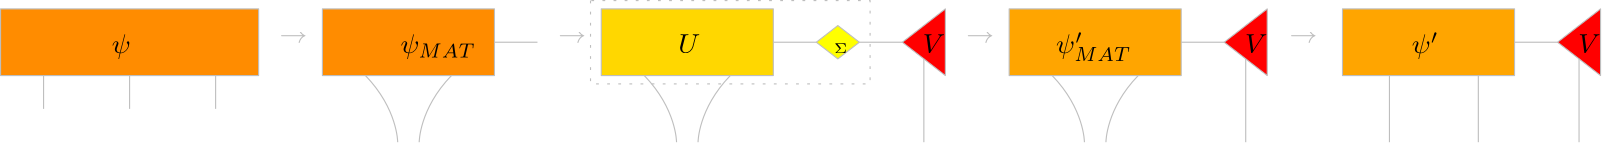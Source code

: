 <?xml version="1.0"?>
<!DOCTYPE ipe SYSTEM "ipe.dtd">
<ipe version="70218" creator="Ipe 7.2.24">
<info created="D:20210502201752" modified="D:20210510165548"/>
<ipestyle name="basic">
<symbol name="arrow/arc(spx)">
<path stroke="sym-stroke" fill="sym-stroke" pen="sym-pen">
0 0 m
-1 0.333 l
-1 -0.333 l
h
</path>
</symbol>
<symbol name="arrow/farc(spx)">
<path stroke="sym-stroke" fill="white" pen="sym-pen">
0 0 m
-1 0.333 l
-1 -0.333 l
h
</path>
</symbol>
<symbol name="arrow/ptarc(spx)">
<path stroke="sym-stroke" fill="sym-stroke" pen="sym-pen">
0 0 m
-1 0.333 l
-0.8 0 l
-1 -0.333 l
h
</path>
</symbol>
<symbol name="arrow/fptarc(spx)">
<path stroke="sym-stroke" fill="white" pen="sym-pen">
0 0 m
-1 0.333 l
-0.8 0 l
-1 -0.333 l
h
</path>
</symbol>
<symbol name="mark/circle(sx)" transformations="translations">
<path fill="sym-stroke">
0.6 0 0 0.6 0 0 e
0.4 0 0 0.4 0 0 e
</path>
</symbol>
<symbol name="mark/disk(sx)" transformations="translations">
<path fill="sym-stroke">
0.6 0 0 0.6 0 0 e
</path>
</symbol>
<symbol name="mark/fdisk(sfx)" transformations="translations">
<group>
<path fill="sym-fill">
0.5 0 0 0.5 0 0 e
</path>
<path fill="sym-stroke" fillrule="eofill">
0.6 0 0 0.6 0 0 e
0.4 0 0 0.4 0 0 e
</path>
</group>
</symbol>
<symbol name="mark/box(sx)" transformations="translations">
<path fill="sym-stroke" fillrule="eofill">
-0.6 -0.6 m
0.6 -0.6 l
0.6 0.6 l
-0.6 0.6 l
h
-0.4 -0.4 m
0.4 -0.4 l
0.4 0.4 l
-0.4 0.4 l
h
</path>
</symbol>
<symbol name="mark/square(sx)" transformations="translations">
<path fill="sym-stroke">
-0.6 -0.6 m
0.6 -0.6 l
0.6 0.6 l
-0.6 0.6 l
h
</path>
</symbol>
<symbol name="mark/fsquare(sfx)" transformations="translations">
<group>
<path fill="sym-fill">
-0.5 -0.5 m
0.5 -0.5 l
0.5 0.5 l
-0.5 0.5 l
h
</path>
<path fill="sym-stroke" fillrule="eofill">
-0.6 -0.6 m
0.6 -0.6 l
0.6 0.6 l
-0.6 0.6 l
h
-0.4 -0.4 m
0.4 -0.4 l
0.4 0.4 l
-0.4 0.4 l
h
</path>
</group>
</symbol>
<symbol name="mark/cross(sx)" transformations="translations">
<group>
<path fill="sym-stroke">
-0.43 -0.57 m
0.57 0.43 l
0.43 0.57 l
-0.57 -0.43 l
h
</path>
<path fill="sym-stroke">
-0.43 0.57 m
0.57 -0.43 l
0.43 -0.57 l
-0.57 0.43 l
h
</path>
</group>
</symbol>
<symbol name="arrow/fnormal(spx)">
<path stroke="sym-stroke" fill="white" pen="sym-pen">
0 0 m
-1 0.333 l
-1 -0.333 l
h
</path>
</symbol>
<symbol name="arrow/pointed(spx)">
<path stroke="sym-stroke" fill="sym-stroke" pen="sym-pen">
0 0 m
-1 0.333 l
-0.8 0 l
-1 -0.333 l
h
</path>
</symbol>
<symbol name="arrow/fpointed(spx)">
<path stroke="sym-stroke" fill="white" pen="sym-pen">
0 0 m
-1 0.333 l
-0.8 0 l
-1 -0.333 l
h
</path>
</symbol>
<symbol name="arrow/linear(spx)">
<path stroke="sym-stroke" pen="sym-pen">
-1 0.333 m
0 0 l
-1 -0.333 l
</path>
</symbol>
<symbol name="arrow/fdouble(spx)">
<path stroke="sym-stroke" fill="white" pen="sym-pen">
0 0 m
-1 0.333 l
-1 -0.333 l
h
-1 0 m
-2 0.333 l
-2 -0.333 l
h
</path>
</symbol>
<symbol name="arrow/double(spx)">
<path stroke="sym-stroke" fill="sym-stroke" pen="sym-pen">
0 0 m
-1 0.333 l
-1 -0.333 l
h
-1 0 m
-2 0.333 l
-2 -0.333 l
h
</path>
</symbol>
<symbol name="arrow/mid-normal(spx)">
<path stroke="sym-stroke" fill="sym-stroke" pen="sym-pen">
0.5 0 m
-0.5 0.333 l
-0.5 -0.333 l
h
</path>
</symbol>
<symbol name="arrow/mid-fnormal(spx)">
<path stroke="sym-stroke" fill="white" pen="sym-pen">
0.5 0 m
-0.5 0.333 l
-0.5 -0.333 l
h
</path>
</symbol>
<symbol name="arrow/mid-pointed(spx)">
<path stroke="sym-stroke" fill="sym-stroke" pen="sym-pen">
0.5 0 m
-0.5 0.333 l
-0.3 0 l
-0.5 -0.333 l
h
</path>
</symbol>
<symbol name="arrow/mid-fpointed(spx)">
<path stroke="sym-stroke" fill="white" pen="sym-pen">
0.5 0 m
-0.5 0.333 l
-0.3 0 l
-0.5 -0.333 l
h
</path>
</symbol>
<symbol name="arrow/mid-double(spx)">
<path stroke="sym-stroke" fill="sym-stroke" pen="sym-pen">
1 0 m
0 0.333 l
0 -0.333 l
h
0 0 m
-1 0.333 l
-1 -0.333 l
h
</path>
</symbol>
<symbol name="arrow/mid-fdouble(spx)">
<path stroke="sym-stroke" fill="white" pen="sym-pen">
1 0 m
0 0.333 l
0 -0.333 l
h
0 0 m
-1 0.333 l
-1 -0.333 l
h
</path>
</symbol>
<anglesize name="22.5 deg" value="22.5"/>
<anglesize name="30 deg" value="30"/>
<anglesize name="45 deg" value="45"/>
<anglesize name="60 deg" value="60"/>
<anglesize name="90 deg" value="90"/>
<arrowsize name="large" value="10"/>
<arrowsize name="small" value="5"/>
<arrowsize name="tiny" value="3"/>
<color name="blue" value="0 0 1"/>
<color name="brown" value="0.647 0.165 0.165"/>
<color name="darkblue" value="0 0 0.545"/>
<color name="darkcyan" value="0 0.545 0.545"/>
<color name="darkgray" value="0.663"/>
<color name="darkgreen" value="0 0.392 0"/>
<color name="darkmagenta" value="0.545 0 0.545"/>
<color name="darkorange" value="1 0.549 0"/>
<color name="darkred" value="0.545 0 0"/>
<color name="gold" value="1 0.843 0"/>
<color name="gray" value="0.745"/>
<color name="green" value="0 1 0"/>
<color name="lightblue" value="0.678 0.847 0.902"/>
<color name="lightcyan" value="0.878 1 1"/>
<color name="lightgray" value="0.827"/>
<color name="lightgreen" value="0.565 0.933 0.565"/>
<color name="lightyellow" value="1 1 0.878"/>
<color name="navy" value="0 0 0.502"/>
<color name="orange" value="1 0.647 0"/>
<color name="pink" value="1 0.753 0.796"/>
<color name="purple" value="0.627 0.125 0.941"/>
<color name="red" value="1 0 0"/>
<color name="seagreen" value="0.18 0.545 0.341"/>
<color name="turquoise" value="0.251 0.878 0.816"/>
<color name="violet" value="0.933 0.51 0.933"/>
<color name="yellow" value="1 1 0"/>
<dashstyle name="dash dot dotted" value="[4 2 1 2 1 2] 0"/>
<dashstyle name="dash dotted" value="[4 2 1 2] 0"/>
<dashstyle name="dashed" value="[4] 0"/>
<dashstyle name="dotted" value="[1 3] 0"/>
<gridsize name="10 pts (~3.5 mm)" value="10"/>
<gridsize name="14 pts (~5 mm)" value="14"/>
<gridsize name="16 pts (~6 mm)" value="16"/>
<gridsize name="20 pts (~7 mm)" value="20"/>
<gridsize name="28 pts (~10 mm)" value="28"/>
<gridsize name="32 pts (~12 mm)" value="32"/>
<gridsize name="4 pts" value="4"/>
<gridsize name="56 pts (~20 mm)" value="56"/>
<gridsize name="8 pts (~3 mm)" value="8"/>
<opacity name="10%" value="0.1"/>
<opacity name="30%" value="0.3"/>
<opacity name="50%" value="0.5"/>
<opacity name="75%" value="0.75"/>
<pen name="fat" value="1.2"/>
<pen name="heavier" value="0.8"/>
<pen name="ultrafat" value="2"/>
<symbolsize name="large" value="5"/>
<symbolsize name="small" value="2"/>
<symbolsize name="tiny" value="1.1"/>
<textsize name="Huge" value="\Huge"/>
<textsize name="LARGE" value="\LARGE"/>
<textsize name="Large" value="\Large"/>
<textsize name="footnote" value="\footnotesize"/>
<textsize name="huge" value="\huge"/>
<textsize name="large" value="\large"/>
<textsize name="small" value="\small"/>
<textsize name="tiny" value="\tiny"/>
<textstyle name="center" begin="\begin{center}" end="\end{center}"/>
<textstyle name="item" begin="\begin{itemize}\item{}" end="\end{itemize}"/>
<textstyle name="itemize" begin="\begin{itemize}" end="\end{itemize}"/>
<tiling name="falling" angle="-60" step="4" width="1"/>
<tiling name="rising" angle="30" step="4" width="1"/>
</ipestyle>
<page>
<layer name="alpha"/>
<view layers="alpha" active="alpha"/>
<path layer="alpha" matrix="0.967742 0 0 0.75 -14.9677 184" stroke="gray" fill="darkorange">
32 800 m
32 768 l
128 768 l
128 800 l
h
</path>
<path matrix="0.967742 0 0 0.75 -14.9677 184" stroke="gray">
48 768 m
48 752
48 752 c
</path>
<path matrix="0.967742 0 0 0.75 -14.9677 184" stroke="gray">
80 768 m
80 752
80 752 c
</path>
<path matrix="0.967742 0 0 0.75 -14.9677 184" stroke="gray">
112 768 m
112 752
112 752 c
</path>
<text matrix="0.967742 0 0 0.75 -22.9677 184" transformations="translations" pos="144 784" stroke="gray" type="label" width="9.963" height="3.655" depth="0" valign="baseline" style="math">\rightarrow</text>
<path matrix="0.967742 0 0 0.75 -22.9677 184" stroke="gray" fill="darkorange">
160 800 m
160 768 l
224 768 l
224 800 l
h
</path>
<path matrix="0.967742 0 0 0.75 -22.9677 184" stroke="gray">
176 768 m
188 752
188 736
188 736 c
</path>
<path matrix="0.967742 0 0 0.75 -22.9677 184" stroke="gray">
208 768 m
196 752
196 736
196 736 c
</path>
<path matrix="0.967742 0 0 0.75 -22.9677 184" stroke="gray">
224 784 m
240 784
240 784 c
</path>
<text matrix="0.967742 0 0 0.75 -30.9677 184" transformations="translations" pos="256 784" stroke="gray" type="label" width="9.963" height="3.655" depth="0" valign="baseline" style="math">\rightarrow</text>
<path matrix="0.967742 0 0 0.75 -30.9677 184" stroke="gray" fill="gold">
272 800 m
272 768 l
336 768 l
336 800 l
h
</path>
<path matrix="0.967742 0 0 0.75 -30.9677 184" stroke="gray">
288 768 m
300 752
300 736
300 736 c
</path>
<path matrix="0.967742 0 0 0.75 -30.9677 184" stroke="gray">
320 768 m
308 752
308 736
308 736 c
</path>
<path matrix="0.967742 0 0 0.75 -30.9677 184" stroke="gray">
336 784 m
352 784
352 784 c
</path>
<path matrix="0.967742 0 0 0.75 -30.9677 184" stroke="gray" fill="yellow">
352 784 m
360 792 l
368 784 l
360 776 l
h
</path>
<path matrix="0.967742 0 0 0.75 -30.9677 184" stroke="gray">
368 784 m
384 784
384 784 c
</path>
<path matrix="0.967742 0 0 0.75 -30.9677 184" stroke="gray" fill="red">
384 784 m
400 800 l
400 768 l
400 768 l
h
</path>
<path matrix="0.967742 0 0 0.75 -30.9677 184" stroke="gray">
392 776 m
392 736
392 736 c
</path>
<text matrix="0.967742 0 0 0.75 -38.9677 184" transformations="translations" pos="416 784" stroke="gray" type="label" width="9.963" height="3.655" depth="0" valign="baseline" style="math">\rightarrow</text>
<path matrix="0.967742 0 0 0.75 -30.9677 184" stroke="gray" dash="dotted">
268 804 m
268 764 l
372 764 l
372 804 l
h
</path>
<path matrix="0.967742 0 0 0.75 -38.9677 184" stroke="gray" fill="orange">
432 800 m
432 768 l
496 768 l
496 800 l
h
</path>
<path matrix="0.967742 0 0 0.75 84.9032 184" stroke="gray">
368 784 m
384 784
384 784 c
</path>
<path matrix="0.967742 0 0 0.75 84.9032 184" stroke="gray" fill="red">
384 784 m
400 800 l
400 768 l
400 768 l
h
</path>
<path matrix="0.967742 0 0 0.75 84.9032 184" stroke="gray">
392 776 m
392 736
392 736 c
</path>
<path matrix="0.967742 0 0 0.75 115.871 184" stroke="gray">
288 768 m
300 752
300 736
300 736 c
</path>
<path matrix="0.967742 0 0 0.75 115.871 184" stroke="gray">
320 768 m
308 752
308 736
308 736 c
</path>
<path matrix="0.967742 0 0 0.75 81.0323 184" stroke="gray" fill="orange">
432 800 m
432 768 l
496 768 l
496 800 l
h
</path>
<path matrix="0.967742 0 0 0.75 204.903 184" stroke="gray">
368 784 m
384 784
384 784 c
</path>
<path matrix="0.967742 0 0 0.75 204.903 184" stroke="gray" fill="red">
384 784 m
400 800 l
400 768 l
400 768 l
h
</path>
<path matrix="0.967742 0 0 0.75 204.903 184" stroke="gray">
392 776 m
392 736
392 736 c
</path>
<text transformations="translations" pos="480 772" stroke="gray" type="label" width="9.963" height="3.655" depth="0" valign="baseline" style="math">\rightarrow</text>
<path stroke="gray">
516 760 m
516 736
516 736 c
</path>
<path stroke="gray">
548 760 m
548 736
548 736 c
</path>
<text transformations="translations" pos="56 768" stroke="black" type="label" width="6.847" height="6.926" depth="1.93" valign="baseline" style="math">\psi</text>
<text transformations="translations" pos="160 768" stroke="black" type="label" width="27.102" height="6.926" depth="1.93" valign="baseline" style="math">\psi_{MAT}</text>
<text transformations="translations" pos="260 768" stroke="black" type="label" width="7.888" height="6.808" depth="0" valign="baseline" style="math">U</text>
<text transformations="translations" pos="316 768" stroke="black" type="label" width="4.774" height="3.386" depth="0" valign="baseline" size="tiny" style="math">\Sigma</text>
<text transformations="translations" pos="348 768" stroke="black" type="label" width="8.025" height="6.808" depth="0" valign="baseline" style="math">V</text>
<text transformations="translations" pos="464 768" stroke="black" type="label" width="8.025" height="6.808" depth="0" valign="baseline" style="math">V</text>
<text transformations="translations" pos="584 768" stroke="black" type="label" width="8.025" height="6.808" depth="0" valign="baseline" style="math">V</text>
<text transformations="translations" pos="396 768" stroke="black" type="label" width="27.102" height="7.494" depth="2.74" valign="baseline" style="math">\psi&apos;_{MAT}</text>
<text matrix="1 0 0 1 4 0" transformations="translations" pos="520 768" stroke="black" type="label" width="9.642" height="7.497" depth="1.93" valign="baseline" style="math">\psi&apos;</text>
</page>
</ipe>
